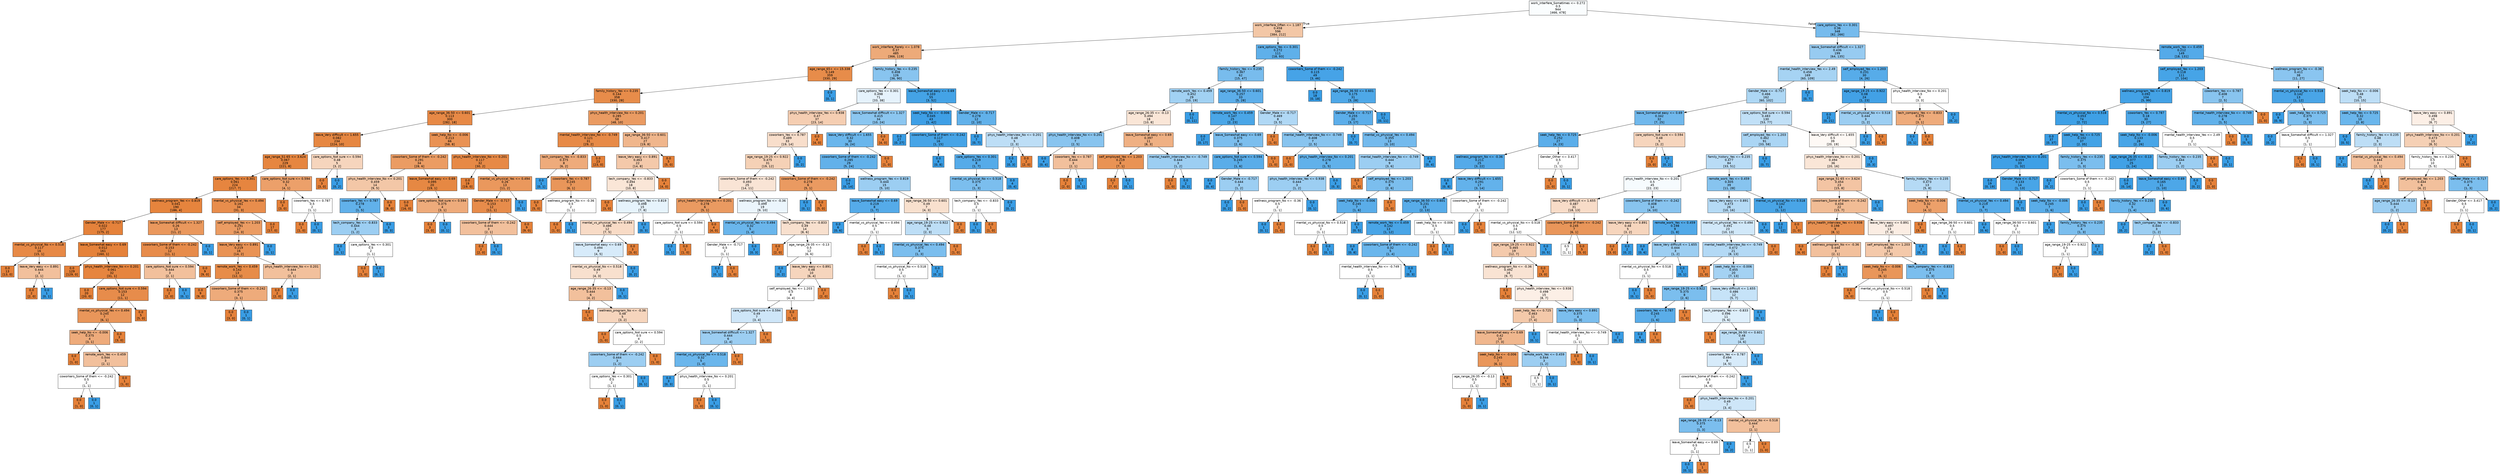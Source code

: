 digraph Tree {
node [shape=box, style="filled", color="black", fontname="helvetica"] ;
edge [fontname="helvetica"] ;
0 [label="work_interfere_Sometimes <= 0.272\n0.5\n944\n[466, 478]", fillcolor="#fafdfe"] ;
1 [label="work_interfere_Often <= 1.187\n0.458\n596\n[384, 212]", fillcolor="#f3c7a6"] ;
0 -> 1 [labeldistance=2.5, labelangle=45, headlabel="True"] ;
2 [label="work_interfere_Rarely <= 1.078\n0.37\n485\n[366, 119]", fillcolor="#edaa79"] ;
1 -> 2 ;
3 [label="age_range_65+ <= 15.338\n0.149\n359\n[330, 29]", fillcolor="#e78c4a"] ;
2 -> 3 ;
4 [label="family_history_Yes <= 0.235\n0.144\n358\n[330, 28]", fillcolor="#e78c4a"] ;
3 -> 4 ;
5 [label="age_range_36-50 <= 0.601\n0.113\n300\n[282, 18]", fillcolor="#e78946"] ;
4 -> 5 ;
6 [label="leave_Very difficult <= 1.655\n0.082\n234\n[224, 10]", fillcolor="#e68742"] ;
5 -> 6 ;
7 [label="age_range_51-65 <= 3.624\n0.067\n229\n[221, 8]", fillcolor="#e68640"] ;
6 -> 7 ;
8 [label="care_options_Yes <= 0.301\n0.061\n224\n[217, 7]", fillcolor="#e6853f"] ;
7 -> 8 ;
9 [label="wellness_program_Yes <= 0.819\n0.041\n190\n[186, 4]", fillcolor="#e6843d"] ;
8 -> 9 ;
10 [label="Gender_Male <= -0.717\n0.022\n177\n[175, 2]", fillcolor="#e5823b"] ;
9 -> 10 ;
11 [label="mental_vs_physical_No <= 0.518\n0.117\n16\n[15, 1]", fillcolor="#e78946"] ;
10 -> 11 ;
12 [label="0.0\n13\n[13, 0]", fillcolor="#e58139"] ;
11 -> 12 ;
13 [label="leave_Very easy <= 0.891\n0.444\n3\n[2, 1]", fillcolor="#f2c09c"] ;
11 -> 13 ;
14 [label="0.0\n2\n[2, 0]", fillcolor="#e58139"] ;
13 -> 14 ;
15 [label="0.0\n1\n[0, 1]", fillcolor="#399de5"] ;
13 -> 15 ;
16 [label="leave_Somewhat easy <= 0.69\n0.012\n161\n[160, 1]", fillcolor="#e5823a"] ;
10 -> 16 ;
17 [label="0.0\n129\n[129, 0]", fillcolor="#e58139"] ;
16 -> 17 ;
18 [label="phys_health_interview_No <= 0.201\n0.061\n32\n[31, 1]", fillcolor="#e6853f"] ;
16 -> 18 ;
19 [label="0.0\n20\n[20, 0]", fillcolor="#e58139"] ;
18 -> 19 ;
20 [label="care_options_Not sure <= 0.594\n0.153\n12\n[11, 1]", fillcolor="#e78c4b"] ;
18 -> 20 ;
21 [label="mental_vs_physical_Yes <= 0.494\n0.245\n7\n[6, 1]", fillcolor="#e9965a"] ;
20 -> 21 ;
22 [label="seek_help_No <= -0.006\n0.375\n4\n[3, 1]", fillcolor="#eeab7b"] ;
21 -> 22 ;
23 [label="0.0\n1\n[1, 0]", fillcolor="#e58139"] ;
22 -> 23 ;
24 [label="remote_work_Yes <= 0.459\n0.444\n3\n[2, 1]", fillcolor="#f2c09c"] ;
22 -> 24 ;
25 [label="coworkers_Some of them <= -0.242\n0.5\n2\n[1, 1]", fillcolor="#ffffff"] ;
24 -> 25 ;
26 [label="0.0\n1\n[1, 0]", fillcolor="#e58139"] ;
25 -> 26 ;
27 [label="0.0\n1\n[0, 1]", fillcolor="#399de5"] ;
25 -> 27 ;
28 [label="0.0\n1\n[1, 0]", fillcolor="#e58139"] ;
24 -> 28 ;
29 [label="0.0\n3\n[3, 0]", fillcolor="#e58139"] ;
21 -> 29 ;
30 [label="0.0\n5\n[5, 0]", fillcolor="#e58139"] ;
20 -> 30 ;
31 [label="leave_Somewhat difficult <= 1.327\n0.26\n13\n[11, 2]", fillcolor="#ea985d"] ;
9 -> 31 ;
32 [label="coworkers_Some of them <= -0.242\n0.153\n12\n[11, 1]", fillcolor="#e78c4b"] ;
31 -> 32 ;
33 [label="care_options_Not sure <= 0.594\n0.444\n3\n[2, 1]", fillcolor="#f2c09c"] ;
32 -> 33 ;
34 [label="0.0\n2\n[2, 0]", fillcolor="#e58139"] ;
33 -> 34 ;
35 [label="0.0\n1\n[0, 1]", fillcolor="#399de5"] ;
33 -> 35 ;
36 [label="0.0\n9\n[9, 0]", fillcolor="#e58139"] ;
32 -> 36 ;
37 [label="0.0\n1\n[0, 1]", fillcolor="#399de5"] ;
31 -> 37 ;
38 [label="mental_vs_physical_Yes <= 0.494\n0.161\n34\n[31, 3]", fillcolor="#e88d4c"] ;
8 -> 38 ;
39 [label="self_employed_Yes <= 1.203\n0.291\n17\n[14, 3]", fillcolor="#eb9c63"] ;
38 -> 39 ;
40 [label="leave_Very easy <= 0.891\n0.219\n16\n[14, 2]", fillcolor="#e99355"] ;
39 -> 40 ;
41 [label="remote_work_Yes <= 0.459\n0.142\n13\n[12, 1]", fillcolor="#e78c49"] ;
40 -> 41 ;
42 [label="0.0\n9\n[9, 0]", fillcolor="#e58139"] ;
41 -> 42 ;
43 [label="coworkers_Some of them <= -0.242\n0.375\n4\n[3, 1]", fillcolor="#eeab7b"] ;
41 -> 43 ;
44 [label="0.0\n3\n[3, 0]", fillcolor="#e58139"] ;
43 -> 44 ;
45 [label="0.0\n1\n[0, 1]", fillcolor="#399de5"] ;
43 -> 45 ;
46 [label="phys_health_interview_No <= 0.201\n0.444\n3\n[2, 1]", fillcolor="#f2c09c"] ;
40 -> 46 ;
47 [label="0.0\n2\n[2, 0]", fillcolor="#e58139"] ;
46 -> 47 ;
48 [label="0.0\n1\n[0, 1]", fillcolor="#399de5"] ;
46 -> 48 ;
49 [label="0.0\n1\n[0, 1]", fillcolor="#399de5"] ;
39 -> 49 ;
50 [label="0.0\n17\n[17, 0]", fillcolor="#e58139"] ;
38 -> 50 ;
51 [label="care_options_Not sure <= 0.594\n0.32\n5\n[4, 1]", fillcolor="#eca06a"] ;
7 -> 51 ;
52 [label="0.0\n3\n[3, 0]", fillcolor="#e58139"] ;
51 -> 52 ;
53 [label="coworkers_Yes <= 0.787\n0.5\n2\n[1, 1]", fillcolor="#ffffff"] ;
51 -> 53 ;
54 [label="0.0\n1\n[1, 0]", fillcolor="#e58139"] ;
53 -> 54 ;
55 [label="0.0\n1\n[0, 1]", fillcolor="#399de5"] ;
53 -> 55 ;
56 [label="care_options_Not sure <= 0.594\n0.48\n5\n[3, 2]", fillcolor="#f6d5bd"] ;
6 -> 56 ;
57 [label="0.0\n3\n[3, 0]", fillcolor="#e58139"] ;
56 -> 57 ;
58 [label="0.0\n2\n[0, 2]", fillcolor="#399de5"] ;
56 -> 58 ;
59 [label="seek_help_No <= -0.006\n0.213\n66\n[58, 8]", fillcolor="#e99254"] ;
5 -> 59 ;
60 [label="coworkers_Some of them <= -0.242\n0.291\n34\n[28, 6]", fillcolor="#eb9c63"] ;
59 -> 60 ;
61 [label="phys_health_interview_No <= 0.201\n0.459\n14\n[9, 5]", fillcolor="#f3c7a7"] ;
60 -> 61 ;
62 [label="coworkers_Yes <= 0.787\n0.278\n6\n[1, 5]", fillcolor="#61b1ea"] ;
61 -> 62 ;
63 [label="tech_company_Yes <= -0.833\n0.444\n3\n[1, 2]", fillcolor="#9ccef2"] ;
62 -> 63 ;
64 [label="0.0\n1\n[0, 1]", fillcolor="#399de5"] ;
63 -> 64 ;
65 [label="care_options_Yes <= 0.301\n0.5\n2\n[1, 1]", fillcolor="#ffffff"] ;
63 -> 65 ;
66 [label="0.0\n1\n[1, 0]", fillcolor="#e58139"] ;
65 -> 66 ;
67 [label="0.0\n1\n[0, 1]", fillcolor="#399de5"] ;
65 -> 67 ;
68 [label="0.0\n3\n[0, 3]", fillcolor="#399de5"] ;
62 -> 68 ;
69 [label="0.0\n8\n[8, 0]", fillcolor="#e58139"] ;
61 -> 69 ;
70 [label="leave_Somewhat easy <= 0.69\n0.095\n20\n[19, 1]", fillcolor="#e68843"] ;
60 -> 70 ;
71 [label="0.0\n16\n[16, 0]", fillcolor="#e58139"] ;
70 -> 71 ;
72 [label="care_options_Not sure <= 0.594\n0.375\n4\n[3, 1]", fillcolor="#eeab7b"] ;
70 -> 72 ;
73 [label="0.0\n3\n[3, 0]", fillcolor="#e58139"] ;
72 -> 73 ;
74 [label="0.0\n1\n[0, 1]", fillcolor="#399de5"] ;
72 -> 74 ;
75 [label="phys_health_interview_No <= 0.201\n0.117\n32\n[30, 2]", fillcolor="#e78946"] ;
59 -> 75 ;
76 [label="0.0\n19\n[19, 0]", fillcolor="#e58139"] ;
75 -> 76 ;
77 [label="mental_vs_physical_Yes <= 0.494\n0.26\n13\n[11, 2]", fillcolor="#ea985d"] ;
75 -> 77 ;
78 [label="Gender_Male <= -0.717\n0.153\n12\n[11, 1]", fillcolor="#e78c4b"] ;
77 -> 78 ;
79 [label="coworkers_Some of them <= -0.242\n0.444\n3\n[2, 1]", fillcolor="#f2c09c"] ;
78 -> 79 ;
80 [label="0.0\n2\n[2, 0]", fillcolor="#e58139"] ;
79 -> 80 ;
81 [label="0.0\n1\n[0, 1]", fillcolor="#399de5"] ;
79 -> 81 ;
82 [label="0.0\n9\n[9, 0]", fillcolor="#e58139"] ;
78 -> 82 ;
83 [label="0.0\n1\n[0, 1]", fillcolor="#399de5"] ;
77 -> 83 ;
84 [label="phys_health_interview_No <= 0.201\n0.285\n58\n[48, 10]", fillcolor="#ea9b62"] ;
4 -> 84 ;
85 [label="mental_health_interview_No <= -0.749\n0.121\n31\n[29, 2]", fillcolor="#e78a47"] ;
84 -> 85 ;
86 [label="tech_company_Yes <= -0.833\n0.375\n8\n[6, 2]", fillcolor="#eeab7b"] ;
85 -> 86 ;
87 [label="0.0\n1\n[0, 1]", fillcolor="#399de5"] ;
86 -> 87 ;
88 [label="coworkers_Yes <= 0.787\n0.245\n7\n[6, 1]", fillcolor="#e9965a"] ;
86 -> 88 ;
89 [label="0.0\n5\n[5, 0]", fillcolor="#e58139"] ;
88 -> 89 ;
90 [label="wellness_program_No <= -0.36\n0.5\n2\n[1, 1]", fillcolor="#ffffff"] ;
88 -> 90 ;
91 [label="0.0\n1\n[1, 0]", fillcolor="#e58139"] ;
90 -> 91 ;
92 [label="0.0\n1\n[0, 1]", fillcolor="#399de5"] ;
90 -> 92 ;
93 [label="0.0\n23\n[23, 0]", fillcolor="#e58139"] ;
85 -> 93 ;
94 [label="age_range_36-50 <= 0.601\n0.417\n27\n[19, 8]", fillcolor="#f0b68c"] ;
84 -> 94 ;
95 [label="leave_Very easy <= 0.891\n0.463\n22\n[14, 8]", fillcolor="#f4c9aa"] ;
94 -> 95 ;
96 [label="tech_company_Yes <= -0.833\n0.494\n18\n[10, 8]", fillcolor="#fae6d7"] ;
95 -> 96 ;
97 [label="0.0\n3\n[3, 0]", fillcolor="#e58139"] ;
96 -> 97 ;
98 [label="wellness_program_Yes <= 0.819\n0.498\n15\n[7, 8]", fillcolor="#e6f3fc"] ;
96 -> 98 ;
99 [label="mental_vs_physical_Yes <= 0.494\n0.486\n12\n[7, 5]", fillcolor="#f8dbc6"] ;
98 -> 99 ;
100 [label="leave_Somewhat easy <= 0.69\n0.494\n9\n[4, 5]", fillcolor="#d7ebfa"] ;
99 -> 100 ;
101 [label="mental_vs_physical_No <= 0.518\n0.49\n7\n[4, 3]", fillcolor="#f8e0ce"] ;
100 -> 101 ;
102 [label="age_range_26-35 <= -0.13\n0.444\n6\n[4, 2]", fillcolor="#f2c09c"] ;
101 -> 102 ;
103 [label="0.0\n1\n[1, 0]", fillcolor="#e58139"] ;
102 -> 103 ;
104 [label="wellness_program_No <= -0.36\n0.48\n5\n[3, 2]", fillcolor="#f6d5bd"] ;
102 -> 104 ;
105 [label="0.0\n1\n[1, 0]", fillcolor="#e58139"] ;
104 -> 105 ;
106 [label="care_options_Not sure <= 0.594\n0.5\n4\n[2, 2]", fillcolor="#ffffff"] ;
104 -> 106 ;
107 [label="coworkers_Some of them <= -0.242\n0.444\n3\n[1, 2]", fillcolor="#9ccef2"] ;
106 -> 107 ;
108 [label="care_options_Yes <= 0.301\n0.5\n2\n[1, 1]", fillcolor="#ffffff"] ;
107 -> 108 ;
109 [label="0.0\n1\n[1, 0]", fillcolor="#e58139"] ;
108 -> 109 ;
110 [label="0.0\n1\n[0, 1]", fillcolor="#399de5"] ;
108 -> 110 ;
111 [label="0.0\n1\n[0, 1]", fillcolor="#399de5"] ;
107 -> 111 ;
112 [label="0.0\n1\n[1, 0]", fillcolor="#e58139"] ;
106 -> 112 ;
113 [label="0.0\n1\n[0, 1]", fillcolor="#399de5"] ;
101 -> 113 ;
114 [label="0.0\n2\n[0, 2]", fillcolor="#399de5"] ;
100 -> 114 ;
115 [label="0.0\n3\n[3, 0]", fillcolor="#e58139"] ;
99 -> 115 ;
116 [label="0.0\n3\n[0, 3]", fillcolor="#399de5"] ;
98 -> 116 ;
117 [label="0.0\n4\n[4, 0]", fillcolor="#e58139"] ;
95 -> 117 ;
118 [label="0.0\n5\n[5, 0]", fillcolor="#e58139"] ;
94 -> 118 ;
119 [label="0.0\n1\n[0, 1]", fillcolor="#399de5"] ;
3 -> 119 ;
120 [label="family_history_Yes <= 0.235\n0.408\n126\n[36, 90]", fillcolor="#88c4ef"] ;
2 -> 120 ;
121 [label="care_options_Yes <= 0.301\n0.498\n71\n[33, 38]", fillcolor="#e5f2fc"] ;
120 -> 121 ;
122 [label="phys_health_interview_Yes <= 0.938\n0.47\n37\n[23, 14]", fillcolor="#f5ceb2"] ;
121 -> 122 ;
123 [label="coworkers_Yes <= 0.787\n0.489\n33\n[19, 14]", fillcolor="#f8decb"] ;
122 -> 123 ;
124 [label="age_range_19-25 <= 0.922\n0.475\n31\n[19, 12]", fillcolor="#f5d1b6"] ;
123 -> 124 ;
125 [label="coworkers_Some of them <= -0.242\n0.493\n25\n[14, 11]", fillcolor="#f9e4d5"] ;
124 -> 125 ;
126 [label="phys_health_interview_No <= 0.201\n0.278\n6\n[5, 1]", fillcolor="#ea9a61"] ;
125 -> 126 ;
127 [label="care_options_Not sure <= 0.594\n0.5\n2\n[1, 1]", fillcolor="#ffffff"] ;
126 -> 127 ;
128 [label="0.0\n1\n[0, 1]", fillcolor="#399de5"] ;
127 -> 128 ;
129 [label="0.0\n1\n[1, 0]", fillcolor="#e58139"] ;
127 -> 129 ;
130 [label="0.0\n4\n[4, 0]", fillcolor="#e58139"] ;
126 -> 130 ;
131 [label="wellness_program_No <= -0.36\n0.499\n19\n[9, 10]", fillcolor="#ebf5fc"] ;
125 -> 131 ;
132 [label="mental_vs_physical_Yes <= 0.494\n0.32\n5\n[1, 4]", fillcolor="#6ab6ec"] ;
131 -> 132 ;
133 [label="Gender_Male <= -0.717\n0.5\n2\n[1, 1]", fillcolor="#ffffff"] ;
132 -> 133 ;
134 [label="0.0\n1\n[0, 1]", fillcolor="#399de5"] ;
133 -> 134 ;
135 [label="0.0\n1\n[1, 0]", fillcolor="#e58139"] ;
133 -> 135 ;
136 [label="0.0\n3\n[0, 3]", fillcolor="#399de5"] ;
132 -> 136 ;
137 [label="tech_company_Yes <= -0.833\n0.49\n14\n[8, 6]", fillcolor="#f8e0ce"] ;
131 -> 137 ;
138 [label="0.0\n2\n[2, 0]", fillcolor="#e58139"] ;
137 -> 138 ;
139 [label="age_range_26-35 <= -0.13\n0.5\n12\n[6, 6]", fillcolor="#ffffff"] ;
137 -> 139 ;
140 [label="0.0\n2\n[0, 2]", fillcolor="#399de5"] ;
139 -> 140 ;
141 [label="leave_Very easy <= 0.891\n0.48\n10\n[6, 4]", fillcolor="#f6d5bd"] ;
139 -> 141 ;
142 [label="self_employed_Yes <= 1.203\n0.5\n8\n[4, 4]", fillcolor="#ffffff"] ;
141 -> 142 ;
143 [label="care_options_Not sure <= 0.594\n0.49\n7\n[3, 4]", fillcolor="#cee6f8"] ;
142 -> 143 ;
144 [label="leave_Somewhat difficult <= 1.327\n0.444\n6\n[2, 4]", fillcolor="#9ccef2"] ;
143 -> 144 ;
145 [label="mental_vs_physical_No <= 0.518\n0.32\n5\n[1, 4]", fillcolor="#6ab6ec"] ;
144 -> 145 ;
146 [label="0.0\n3\n[0, 3]", fillcolor="#399de5"] ;
145 -> 146 ;
147 [label="phys_health_interview_No <= 0.201\n0.5\n2\n[1, 1]", fillcolor="#ffffff"] ;
145 -> 147 ;
148 [label="0.0\n1\n[1, 0]", fillcolor="#e58139"] ;
147 -> 148 ;
149 [label="0.0\n1\n[0, 1]", fillcolor="#399de5"] ;
147 -> 149 ;
150 [label="0.0\n1\n[1, 0]", fillcolor="#e58139"] ;
144 -> 150 ;
151 [label="0.0\n1\n[1, 0]", fillcolor="#e58139"] ;
143 -> 151 ;
152 [label="0.0\n1\n[1, 0]", fillcolor="#e58139"] ;
142 -> 152 ;
153 [label="0.0\n2\n[2, 0]", fillcolor="#e58139"] ;
141 -> 153 ;
154 [label="coworkers_Some of them <= -0.242\n0.278\n6\n[5, 1]", fillcolor="#ea9a61"] ;
124 -> 154 ;
155 [label="0.0\n1\n[0, 1]", fillcolor="#399de5"] ;
154 -> 155 ;
156 [label="0.0\n5\n[5, 0]", fillcolor="#e58139"] ;
154 -> 156 ;
157 [label="0.0\n2\n[0, 2]", fillcolor="#399de5"] ;
123 -> 157 ;
158 [label="0.0\n4\n[4, 0]", fillcolor="#e58139"] ;
122 -> 158 ;
159 [label="leave_Somewhat difficult <= 1.327\n0.415\n34\n[10, 24]", fillcolor="#8bc6f0"] ;
121 -> 159 ;
160 [label="leave_Very difficult <= 1.655\n0.32\n30\n[6, 24]", fillcolor="#6ab6ec"] ;
159 -> 160 ;
161 [label="coworkers_Some of them <= -0.242\n0.285\n29\n[5, 24]", fillcolor="#62b1ea"] ;
160 -> 161 ;
162 [label="0.0\n14\n[0, 14]", fillcolor="#399de5"] ;
161 -> 162 ;
163 [label="wellness_program_Yes <= 0.819\n0.444\n15\n[5, 10]", fillcolor="#9ccef2"] ;
161 -> 163 ;
164 [label="leave_Somewhat easy <= 0.69\n0.219\n8\n[1, 7]", fillcolor="#55abe9"] ;
163 -> 164 ;
165 [label="0.0\n6\n[0, 6]", fillcolor="#399de5"] ;
164 -> 165 ;
166 [label="mental_vs_physical_Yes <= 0.494\n0.5\n2\n[1, 1]", fillcolor="#ffffff"] ;
164 -> 166 ;
167 [label="0.0\n1\n[1, 0]", fillcolor="#e58139"] ;
166 -> 167 ;
168 [label="0.0\n1\n[0, 1]", fillcolor="#399de5"] ;
166 -> 168 ;
169 [label="age_range_36-50 <= 0.601\n0.49\n7\n[4, 3]", fillcolor="#f8e0ce"] ;
163 -> 169 ;
170 [label="age_range_19-25 <= 0.922\n0.48\n5\n[2, 3]", fillcolor="#bddef6"] ;
169 -> 170 ;
171 [label="mental_vs_physical_Yes <= 0.494\n0.375\n4\n[1, 3]", fillcolor="#7bbeee"] ;
170 -> 171 ;
172 [label="mental_vs_physical_No <= 0.518\n0.5\n2\n[1, 1]", fillcolor="#ffffff"] ;
171 -> 172 ;
173 [label="0.0\n1\n[1, 0]", fillcolor="#e58139"] ;
172 -> 173 ;
174 [label="0.0\n1\n[0, 1]", fillcolor="#399de5"] ;
172 -> 174 ;
175 [label="0.0\n2\n[0, 2]", fillcolor="#399de5"] ;
171 -> 175 ;
176 [label="0.0\n1\n[1, 0]", fillcolor="#e58139"] ;
170 -> 176 ;
177 [label="0.0\n2\n[2, 0]", fillcolor="#e58139"] ;
169 -> 177 ;
178 [label="0.0\n1\n[1, 0]", fillcolor="#e58139"] ;
160 -> 178 ;
179 [label="0.0\n4\n[4, 0]", fillcolor="#e58139"] ;
159 -> 179 ;
180 [label="leave_Somewhat easy <= 0.69\n0.103\n55\n[3, 52]", fillcolor="#44a3e6"] ;
120 -> 180 ;
181 [label="seek_help_No <= -0.006\n0.045\n43\n[1, 42]", fillcolor="#3e9fe6"] ;
180 -> 181 ;
182 [label="0.0\n27\n[0, 27]", fillcolor="#399de5"] ;
181 -> 182 ;
183 [label="coworkers_Some of them <= -0.242\n0.117\n16\n[1, 15]", fillcolor="#46a4e7"] ;
181 -> 183 ;
184 [label="0.0\n8\n[0, 8]", fillcolor="#399de5"] ;
183 -> 184 ;
185 [label="care_options_Yes <= 0.301\n0.219\n8\n[1, 7]", fillcolor="#55abe9"] ;
183 -> 185 ;
186 [label="mental_vs_physical_No <= 0.518\n0.375\n4\n[1, 3]", fillcolor="#7bbeee"] ;
185 -> 186 ;
187 [label="tech_company_Yes <= -0.833\n0.5\n2\n[1, 1]", fillcolor="#ffffff"] ;
186 -> 187 ;
188 [label="0.0\n1\n[0, 1]", fillcolor="#399de5"] ;
187 -> 188 ;
189 [label="0.0\n1\n[1, 0]", fillcolor="#e58139"] ;
187 -> 189 ;
190 [label="0.0\n2\n[0, 2]", fillcolor="#399de5"] ;
186 -> 190 ;
191 [label="0.0\n4\n[0, 4]", fillcolor="#399de5"] ;
185 -> 191 ;
192 [label="Gender_Male <= -0.717\n0.278\n12\n[2, 10]", fillcolor="#61b1ea"] ;
180 -> 192 ;
193 [label="0.0\n7\n[0, 7]", fillcolor="#399de5"] ;
192 -> 193 ;
194 [label="phys_health_interview_No <= 0.201\n0.48\n5\n[2, 3]", fillcolor="#bddef6"] ;
192 -> 194 ;
195 [label="0.0\n3\n[0, 3]", fillcolor="#399de5"] ;
194 -> 195 ;
196 [label="0.0\n2\n[2, 0]", fillcolor="#e58139"] ;
194 -> 196 ;
197 [label="care_options_Yes <= 0.301\n0.272\n111\n[18, 93]", fillcolor="#5fb0ea"] ;
1 -> 197 ;
198 [label="family_history_Yes <= 0.235\n0.367\n62\n[15, 47]", fillcolor="#78bced"] ;
197 -> 198 ;
199 [label="remote_work_Yes <= 0.459\n0.452\n29\n[10, 19]", fillcolor="#a1d1f3"] ;
198 -> 199 ;
200 [label="age_range_26-35 <= -0.13\n0.494\n18\n[10, 8]", fillcolor="#fae6d7"] ;
199 -> 200 ;
201 [label="phys_health_interview_No <= 0.201\n0.408\n7\n[2, 5]", fillcolor="#88c4ef"] ;
200 -> 201 ;
202 [label="0.0\n4\n[0, 4]", fillcolor="#399de5"] ;
201 -> 202 ;
203 [label="coworkers_Yes <= 0.787\n0.444\n3\n[2, 1]", fillcolor="#f2c09c"] ;
201 -> 203 ;
204 [label="0.0\n2\n[2, 0]", fillcolor="#e58139"] ;
203 -> 204 ;
205 [label="0.0\n1\n[0, 1]", fillcolor="#399de5"] ;
203 -> 205 ;
206 [label="leave_Somewhat easy <= 0.69\n0.397\n11\n[8, 3]", fillcolor="#efb083"] ;
200 -> 206 ;
207 [label="self_employed_Yes <= 1.203\n0.219\n8\n[7, 1]", fillcolor="#e99355"] ;
206 -> 207 ;
208 [label="0.0\n7\n[7, 0]", fillcolor="#e58139"] ;
207 -> 208 ;
209 [label="0.0\n1\n[0, 1]", fillcolor="#399de5"] ;
207 -> 209 ;
210 [label="mental_health_interview_No <= -0.749\n0.444\n3\n[1, 2]", fillcolor="#9ccef2"] ;
206 -> 210 ;
211 [label="0.0\n1\n[1, 0]", fillcolor="#e58139"] ;
210 -> 211 ;
212 [label="0.0\n2\n[0, 2]", fillcolor="#399de5"] ;
210 -> 212 ;
213 [label="0.0\n11\n[0, 11]", fillcolor="#399de5"] ;
199 -> 213 ;
214 [label="age_range_36-50 <= 0.601\n0.257\n33\n[5, 28]", fillcolor="#5caeea"] ;
198 -> 214 ;
215 [label="remote_work_Yes <= 0.459\n0.147\n25\n[2, 23]", fillcolor="#4aa6e7"] ;
214 -> 215 ;
216 [label="0.0\n17\n[0, 17]", fillcolor="#399de5"] ;
215 -> 216 ;
217 [label="leave_Somewhat easy <= 0.69\n0.375\n8\n[2, 6]", fillcolor="#7bbeee"] ;
215 -> 217 ;
218 [label="care_options_Not sure <= 0.594\n0.245\n7\n[1, 6]", fillcolor="#5aade9"] ;
217 -> 218 ;
219 [label="0.0\n4\n[0, 4]", fillcolor="#399de5"] ;
218 -> 219 ;
220 [label="Gender_Male <= -0.717\n0.444\n3\n[1, 2]", fillcolor="#9ccef2"] ;
218 -> 220 ;
221 [label="0.0\n2\n[0, 2]", fillcolor="#399de5"] ;
220 -> 221 ;
222 [label="0.0\n1\n[1, 0]", fillcolor="#e58139"] ;
220 -> 222 ;
223 [label="0.0\n1\n[1, 0]", fillcolor="#e58139"] ;
217 -> 223 ;
224 [label="Gender_Male <= -0.717\n0.469\n8\n[3, 5]", fillcolor="#b0d8f5"] ;
214 -> 224 ;
225 [label="0.0\n1\n[1, 0]", fillcolor="#e58139"] ;
224 -> 225 ;
226 [label="mental_health_interview_No <= -0.749\n0.408\n7\n[2, 5]", fillcolor="#88c4ef"] ;
224 -> 226 ;
227 [label="0.0\n1\n[1, 0]", fillcolor="#e58139"] ;
226 -> 227 ;
228 [label="phys_health_interview_No <= 0.201\n0.278\n6\n[1, 5]", fillcolor="#61b1ea"] ;
226 -> 228 ;
229 [label="phys_health_interview_Yes <= 0.938\n0.444\n3\n[1, 2]", fillcolor="#9ccef2"] ;
228 -> 229 ;
230 [label="wellness_program_No <= -0.36\n0.5\n2\n[1, 1]", fillcolor="#ffffff"] ;
229 -> 230 ;
231 [label="0.0\n1\n[0, 1]", fillcolor="#399de5"] ;
230 -> 231 ;
232 [label="0.0\n1\n[1, 0]", fillcolor="#e58139"] ;
230 -> 232 ;
233 [label="0.0\n1\n[0, 1]", fillcolor="#399de5"] ;
229 -> 233 ;
234 [label="0.0\n3\n[0, 3]", fillcolor="#399de5"] ;
228 -> 234 ;
235 [label="coworkers_Some of them <= -0.242\n0.115\n49\n[3, 46]", fillcolor="#46a3e7"] ;
197 -> 235 ;
236 [label="0.0\n18\n[0, 18]", fillcolor="#399de5"] ;
235 -> 236 ;
237 [label="age_range_36-50 <= 0.601\n0.175\n31\n[3, 28]", fillcolor="#4ea8e8"] ;
235 -> 237 ;
238 [label="Gender_Male <= -0.717\n0.255\n20\n[3, 17]", fillcolor="#5caeea"] ;
237 -> 238 ;
239 [label="0.0\n7\n[0, 7]", fillcolor="#399de5"] ;
238 -> 239 ;
240 [label="mental_vs_physical_Yes <= 0.494\n0.355\n13\n[3, 10]", fillcolor="#74baed"] ;
238 -> 240 ;
241 [label="mental_health_interview_No <= -0.749\n0.444\n9\n[3, 6]", fillcolor="#9ccef2"] ;
240 -> 241 ;
242 [label="0.0\n1\n[1, 0]", fillcolor="#e58139"] ;
241 -> 242 ;
243 [label="self_employed_Yes <= 1.203\n0.375\n8\n[2, 6]", fillcolor="#7bbeee"] ;
241 -> 243 ;
244 [label="seek_help_No <= -0.006\n0.245\n7\n[1, 6]", fillcolor="#5aade9"] ;
243 -> 244 ;
245 [label="mental_vs_physical_No <= 0.518\n0.5\n2\n[1, 1]", fillcolor="#ffffff"] ;
244 -> 245 ;
246 [label="0.0\n1\n[1, 0]", fillcolor="#e58139"] ;
245 -> 246 ;
247 [label="0.0\n1\n[0, 1]", fillcolor="#399de5"] ;
245 -> 247 ;
248 [label="0.0\n5\n[0, 5]", fillcolor="#399de5"] ;
244 -> 248 ;
249 [label="0.0\n1\n[1, 0]", fillcolor="#e58139"] ;
243 -> 249 ;
250 [label="0.0\n4\n[0, 4]", fillcolor="#399de5"] ;
240 -> 250 ;
251 [label="0.0\n11\n[0, 11]", fillcolor="#399de5"] ;
237 -> 251 ;
252 [label="care_options_Yes <= 0.301\n0.36\n348\n[82, 266]", fillcolor="#76bbed"] ;
0 -> 252 [labeldistance=2.5, labelangle=-45, headlabel="False"] ;
253 [label="leave_Somewhat difficult <= 1.327\n0.436\n199\n[64, 135]", fillcolor="#97cbf1"] ;
252 -> 253 ;
254 [label="mental_health_interview_Yes <= 2.49\n0.458\n169\n[60, 109]", fillcolor="#a6d3f3"] ;
253 -> 254 ;
255 [label="Gender_Male <= -0.717\n0.466\n162\n[60, 102]", fillcolor="#add7f4"] ;
254 -> 255 ;
256 [label="leave_Somewhat easy <= 0.69\n0.342\n32\n[7, 25]", fillcolor="#70b8ec"] ;
255 -> 256 ;
257 [label="seek_help_Yes <= 0.725\n0.252\n27\n[4, 23]", fillcolor="#5baeea"] ;
256 -> 257 ;
258 [label="wellness_program_No <= -0.36\n0.211\n25\n[3, 22]", fillcolor="#54aae9"] ;
257 -> 258 ;
259 [label="0.0\n8\n[0, 8]", fillcolor="#399de5"] ;
258 -> 259 ;
260 [label="leave_Very difficult <= 1.655\n0.291\n17\n[3, 14]", fillcolor="#63b2eb"] ;
258 -> 260 ;
261 [label="age_range_36-50 <= 0.601\n0.231\n15\n[2, 13]", fillcolor="#57ace9"] ;
260 -> 261 ;
262 [label="remote_work_Yes <= 0.459\n0.142\n13\n[1, 12]", fillcolor="#49a5e7"] ;
261 -> 262 ;
263 [label="0.0\n8\n[0, 8]", fillcolor="#399de5"] ;
262 -> 263 ;
264 [label="coworkers_Some of them <= -0.242\n0.32\n5\n[1, 4]", fillcolor="#6ab6ec"] ;
262 -> 264 ;
265 [label="mental_health_interview_No <= -0.749\n0.5\n2\n[1, 1]", fillcolor="#ffffff"] ;
264 -> 265 ;
266 [label="0.0\n1\n[0, 1]", fillcolor="#399de5"] ;
265 -> 266 ;
267 [label="0.0\n1\n[1, 0]", fillcolor="#e58139"] ;
265 -> 267 ;
268 [label="0.0\n3\n[0, 3]", fillcolor="#399de5"] ;
264 -> 268 ;
269 [label="seek_help_No <= -0.006\n0.5\n2\n[1, 1]", fillcolor="#ffffff"] ;
261 -> 269 ;
270 [label="0.0\n1\n[1, 0]", fillcolor="#e58139"] ;
269 -> 270 ;
271 [label="0.0\n1\n[0, 1]", fillcolor="#399de5"] ;
269 -> 271 ;
272 [label="coworkers_Some of them <= -0.242\n0.5\n2\n[1, 1]", fillcolor="#ffffff"] ;
260 -> 272 ;
273 [label="0.0\n1\n[0, 1]", fillcolor="#399de5"] ;
272 -> 273 ;
274 [label="0.0\n1\n[1, 0]", fillcolor="#e58139"] ;
272 -> 274 ;
275 [label="Gender_Other <= 3.417\n0.5\n2\n[1, 1]", fillcolor="#ffffff"] ;
257 -> 275 ;
276 [label="0.0\n1\n[1, 0]", fillcolor="#e58139"] ;
275 -> 276 ;
277 [label="0.0\n1\n[0, 1]", fillcolor="#399de5"] ;
275 -> 277 ;
278 [label="care_options_Not sure <= 0.594\n0.48\n5\n[3, 2]", fillcolor="#f6d5bd"] ;
256 -> 278 ;
279 [label="0.0\n3\n[3, 0]", fillcolor="#e58139"] ;
278 -> 279 ;
280 [label="0.0\n2\n[0, 2]", fillcolor="#399de5"] ;
278 -> 280 ;
281 [label="care_options_Not sure <= 0.594\n0.483\n130\n[53, 77]", fillcolor="#c1e0f7"] ;
255 -> 281 ;
282 [label="self_employed_Yes <= 1.203\n0.462\n91\n[33, 58]", fillcolor="#aad5f4"] ;
281 -> 282 ;
283 [label="family_history_Yes <= 0.235\n0.477\n84\n[33, 51]", fillcolor="#b9dcf6"] ;
282 -> 283 ;
284 [label="phys_health_interview_No <= 0.201\n0.5\n45\n[22, 23]", fillcolor="#f6fbfe"] ;
283 -> 284 ;
285 [label="leave_Very difficult <= 1.655\n0.487\n31\n[18, 13]", fillcolor="#f8dcc8"] ;
284 -> 285 ;
286 [label="mental_vs_physical_No <= 0.518\n0.5\n24\n[12, 12]", fillcolor="#ffffff"] ;
285 -> 286 ;
287 [label="age_range_19-25 <= 0.922\n0.465\n19\n[12, 7]", fillcolor="#f4caac"] ;
286 -> 287 ;
288 [label="wellness_program_No <= -0.36\n0.492\n16\n[9, 7]", fillcolor="#f9e3d3"] ;
287 -> 288 ;
289 [label="0.0\n1\n[1, 0]", fillcolor="#e58139"] ;
288 -> 289 ;
290 [label="phys_health_interview_Yes <= 0.938\n0.498\n15\n[8, 7]", fillcolor="#fcefe6"] ;
288 -> 290 ;
291 [label="seek_help_Yes <= 0.725\n0.463\n11\n[7, 4]", fillcolor="#f4c9aa"] ;
290 -> 291 ;
292 [label="leave_Somewhat easy <= 0.69\n0.42\n10\n[7, 3]", fillcolor="#f0b78e"] ;
291 -> 292 ;
293 [label="seek_help_No <= -0.006\n0.245\n7\n[6, 1]", fillcolor="#e9965a"] ;
292 -> 293 ;
294 [label="age_range_26-35 <= -0.13\n0.5\n2\n[1, 1]", fillcolor="#ffffff"] ;
293 -> 294 ;
295 [label="0.0\n1\n[1, 0]", fillcolor="#e58139"] ;
294 -> 295 ;
296 [label="0.0\n1\n[0, 1]", fillcolor="#399de5"] ;
294 -> 296 ;
297 [label="0.0\n5\n[5, 0]", fillcolor="#e58139"] ;
293 -> 297 ;
298 [label="remote_work_Yes <= 0.459\n0.444\n3\n[1, 2]", fillcolor="#9ccef2"] ;
292 -> 298 ;
299 [label="0.5\n2\n[1, 1]", fillcolor="#ffffff"] ;
298 -> 299 ;
300 [label="0.0\n1\n[0, 1]", fillcolor="#399de5"] ;
298 -> 300 ;
301 [label="0.0\n1\n[0, 1]", fillcolor="#399de5"] ;
291 -> 301 ;
302 [label="leave_Very easy <= 0.891\n0.375\n4\n[1, 3]", fillcolor="#7bbeee"] ;
290 -> 302 ;
303 [label="mental_health_interview_No <= -0.749\n0.5\n2\n[1, 1]", fillcolor="#ffffff"] ;
302 -> 303 ;
304 [label="0.0\n1\n[1, 0]", fillcolor="#e58139"] ;
303 -> 304 ;
305 [label="0.0\n1\n[0, 1]", fillcolor="#399de5"] ;
303 -> 305 ;
306 [label="0.0\n2\n[0, 2]", fillcolor="#399de5"] ;
302 -> 306 ;
307 [label="0.0\n3\n[3, 0]", fillcolor="#e58139"] ;
287 -> 307 ;
308 [label="0.0\n5\n[0, 5]", fillcolor="#399de5"] ;
286 -> 308 ;
309 [label="coworkers_Some of them <= -0.242\n0.245\n7\n[6, 1]", fillcolor="#e9965a"] ;
285 -> 309 ;
310 [label="0.5\n2\n[1, 1]", fillcolor="#ffffff"] ;
309 -> 310 ;
311 [label="0.0\n5\n[5, 0]", fillcolor="#e58139"] ;
309 -> 311 ;
312 [label="coworkers_Some of them <= -0.242\n0.408\n14\n[4, 10]", fillcolor="#88c4ef"] ;
284 -> 312 ;
313 [label="leave_Very easy <= 0.891\n0.48\n5\n[3, 2]", fillcolor="#f6d5bd"] ;
312 -> 313 ;
314 [label="0.0\n3\n[3, 0]", fillcolor="#e58139"] ;
313 -> 314 ;
315 [label="0.0\n2\n[0, 2]", fillcolor="#399de5"] ;
313 -> 315 ;
316 [label="remote_work_Yes <= 0.459\n0.198\n9\n[1, 8]", fillcolor="#52a9e8"] ;
312 -> 316 ;
317 [label="0.0\n6\n[0, 6]", fillcolor="#399de5"] ;
316 -> 317 ;
318 [label="leave_Very difficult <= 1.655\n0.444\n3\n[1, 2]", fillcolor="#9ccef2"] ;
316 -> 318 ;
319 [label="mental_vs_physical_No <= 0.518\n0.5\n2\n[1, 1]", fillcolor="#ffffff"] ;
318 -> 319 ;
320 [label="0.0\n1\n[0, 1]", fillcolor="#399de5"] ;
319 -> 320 ;
321 [label="0.0\n1\n[1, 0]", fillcolor="#e58139"] ;
319 -> 321 ;
322 [label="0.0\n1\n[0, 1]", fillcolor="#399de5"] ;
318 -> 322 ;
323 [label="remote_work_Yes <= 0.459\n0.405\n39\n[11, 28]", fillcolor="#87c4ef"] ;
283 -> 323 ;
324 [label="leave_Very easy <= 0.891\n0.473\n26\n[10, 16]", fillcolor="#b5daf5"] ;
323 -> 324 ;
325 [label="mental_vs_physical_Yes <= 0.494\n0.491\n23\n[10, 13]", fillcolor="#d1e8f9"] ;
324 -> 325 ;
326 [label="mental_health_interview_No <= -0.749\n0.472\n21\n[8, 13]", fillcolor="#b3d9f5"] ;
325 -> 326 ;
327 [label="0.0\n1\n[1, 0]", fillcolor="#e58139"] ;
326 -> 327 ;
328 [label="seek_help_No <= -0.006\n0.455\n20\n[7, 13]", fillcolor="#a4d2f3"] ;
326 -> 328 ;
329 [label="age_range_19-25 <= 0.922\n0.375\n8\n[2, 6]", fillcolor="#7bbeee"] ;
328 -> 329 ;
330 [label="coworkers_Yes <= 0.787\n0.245\n7\n[1, 6]", fillcolor="#5aade9"] ;
329 -> 330 ;
331 [label="0.0\n6\n[0, 6]", fillcolor="#399de5"] ;
330 -> 331 ;
332 [label="0.0\n1\n[1, 0]", fillcolor="#e58139"] ;
330 -> 332 ;
333 [label="0.0\n1\n[1, 0]", fillcolor="#e58139"] ;
329 -> 333 ;
334 [label="leave_Very difficult <= 1.655\n0.486\n12\n[5, 7]", fillcolor="#c6e3f8"] ;
328 -> 334 ;
335 [label="tech_company_Yes <= -0.833\n0.496\n11\n[5, 6]", fillcolor="#deeffb"] ;
334 -> 335 ;
336 [label="0.0\n1\n[1, 0]", fillcolor="#e58139"] ;
335 -> 336 ;
337 [label="age_range_36-50 <= 0.601\n0.48\n10\n[4, 6]", fillcolor="#bddef6"] ;
335 -> 337 ;
338 [label="coworkers_Yes <= 0.787\n0.494\n9\n[4, 5]", fillcolor="#d7ebfa"] ;
337 -> 338 ;
339 [label="coworkers_Some of them <= -0.242\n0.5\n8\n[4, 4]", fillcolor="#ffffff"] ;
338 -> 339 ;
340 [label="0.0\n1\n[1, 0]", fillcolor="#e58139"] ;
339 -> 340 ;
341 [label="phys_health_interview_No <= 0.201\n0.49\n7\n[3, 4]", fillcolor="#cee6f8"] ;
339 -> 341 ;
342 [label="age_range_26-35 <= -0.13\n0.375\n4\n[1, 3]", fillcolor="#7bbeee"] ;
341 -> 342 ;
343 [label="leave_Somewhat easy <= 0.69\n0.5\n2\n[1, 1]", fillcolor="#ffffff"] ;
342 -> 343 ;
344 [label="0.0\n1\n[0, 1]", fillcolor="#399de5"] ;
343 -> 344 ;
345 [label="0.0\n1\n[1, 0]", fillcolor="#e58139"] ;
343 -> 345 ;
346 [label="0.0\n2\n[0, 2]", fillcolor="#399de5"] ;
342 -> 346 ;
347 [label="mental_vs_physical_No <= 0.518\n0.444\n3\n[2, 1]", fillcolor="#f2c09c"] ;
341 -> 347 ;
348 [label="0.5\n2\n[1, 1]", fillcolor="#ffffff"] ;
347 -> 348 ;
349 [label="0.0\n1\n[1, 0]", fillcolor="#e58139"] ;
347 -> 349 ;
350 [label="0.0\n1\n[0, 1]", fillcolor="#399de5"] ;
338 -> 350 ;
351 [label="0.0\n1\n[0, 1]", fillcolor="#399de5"] ;
337 -> 351 ;
352 [label="0.0\n1\n[0, 1]", fillcolor="#399de5"] ;
334 -> 352 ;
353 [label="0.0\n2\n[2, 0]", fillcolor="#e58139"] ;
325 -> 353 ;
354 [label="0.0\n3\n[0, 3]", fillcolor="#399de5"] ;
324 -> 354 ;
355 [label="mental_vs_physical_No <= 0.518\n0.142\n13\n[1, 12]", fillcolor="#49a5e7"] ;
323 -> 355 ;
356 [label="0.0\n12\n[0, 12]", fillcolor="#399de5"] ;
355 -> 356 ;
357 [label="0.0\n1\n[1, 0]", fillcolor="#e58139"] ;
355 -> 357 ;
358 [label="0.0\n7\n[0, 7]", fillcolor="#399de5"] ;
282 -> 358 ;
359 [label="leave_Very difficult <= 1.655\n0.5\n39\n[20, 19]", fillcolor="#fef9f5"] ;
281 -> 359 ;
360 [label="phys_health_interview_No <= 0.201\n0.494\n36\n[20, 16]", fillcolor="#fae6d7"] ;
359 -> 360 ;
361 [label="age_range_51-65 <= 3.624\n0.454\n23\n[15, 8]", fillcolor="#f3c4a3"] ;
360 -> 361 ;
362 [label="coworkers_Some of them <= -0.242\n0.434\n22\n[15, 7]", fillcolor="#f1bc95"] ;
361 -> 362 ;
363 [label="phys_health_interview_Yes <= 0.938\n0.198\n9\n[8, 1]", fillcolor="#e89152"] ;
362 -> 363 ;
364 [label="0.0\n6\n[6, 0]", fillcolor="#e58139"] ;
363 -> 364 ;
365 [label="wellness_program_No <= -0.36\n0.444\n3\n[2, 1]", fillcolor="#f2c09c"] ;
363 -> 365 ;
366 [label="0.0\n2\n[2, 0]", fillcolor="#e58139"] ;
365 -> 366 ;
367 [label="0.0\n1\n[0, 1]", fillcolor="#399de5"] ;
365 -> 367 ;
368 [label="leave_Very easy <= 0.891\n0.497\n13\n[7, 6]", fillcolor="#fbede3"] ;
362 -> 368 ;
369 [label="self_employed_Yes <= 1.203\n0.463\n11\n[7, 4]", fillcolor="#f4c9aa"] ;
368 -> 369 ;
370 [label="seek_help_No <= -0.006\n0.245\n7\n[6, 1]", fillcolor="#e9965a"] ;
369 -> 370 ;
371 [label="0.0\n5\n[5, 0]", fillcolor="#e58139"] ;
370 -> 371 ;
372 [label="mental_vs_physical_No <= 0.518\n0.5\n2\n[1, 1]", fillcolor="#ffffff"] ;
370 -> 372 ;
373 [label="0.0\n1\n[0, 1]", fillcolor="#399de5"] ;
372 -> 373 ;
374 [label="0.0\n1\n[1, 0]", fillcolor="#e58139"] ;
372 -> 374 ;
375 [label="tech_company_Yes <= -0.833\n0.375\n4\n[1, 3]", fillcolor="#7bbeee"] ;
369 -> 375 ;
376 [label="0.0\n1\n[1, 0]", fillcolor="#e58139"] ;
375 -> 376 ;
377 [label="0.0\n3\n[0, 3]", fillcolor="#399de5"] ;
375 -> 377 ;
378 [label="0.0\n2\n[0, 2]", fillcolor="#399de5"] ;
368 -> 378 ;
379 [label="0.0\n1\n[0, 1]", fillcolor="#399de5"] ;
361 -> 379 ;
380 [label="family_history_Yes <= 0.235\n0.473\n13\n[5, 8]", fillcolor="#b5daf5"] ;
360 -> 380 ;
381 [label="seek_help_No <= -0.006\n0.32\n5\n[4, 1]", fillcolor="#eca06a"] ;
380 -> 381 ;
382 [label="0.0\n3\n[3, 0]", fillcolor="#e58139"] ;
381 -> 382 ;
383 [label="age_range_36-50 <= 0.601\n0.5\n2\n[1, 1]", fillcolor="#ffffff"] ;
381 -> 383 ;
384 [label="0.0\n1\n[0, 1]", fillcolor="#399de5"] ;
383 -> 384 ;
385 [label="0.0\n1\n[1, 0]", fillcolor="#e58139"] ;
383 -> 385 ;
386 [label="mental_vs_physical_Yes <= 0.494\n0.219\n8\n[1, 7]", fillcolor="#55abe9"] ;
380 -> 386 ;
387 [label="0.0\n6\n[0, 6]", fillcolor="#399de5"] ;
386 -> 387 ;
388 [label="age_range_36-50 <= 0.601\n0.5\n2\n[1, 1]", fillcolor="#ffffff"] ;
386 -> 388 ;
389 [label="0.0\n1\n[1, 0]", fillcolor="#e58139"] ;
388 -> 389 ;
390 [label="0.0\n1\n[0, 1]", fillcolor="#399de5"] ;
388 -> 390 ;
391 [label="0.0\n3\n[0, 3]", fillcolor="#399de5"] ;
359 -> 391 ;
392 [label="0.0\n7\n[0, 7]", fillcolor="#399de5"] ;
254 -> 392 ;
393 [label="self_employed_Yes <= 1.203\n0.231\n30\n[4, 26]", fillcolor="#57ace9"] ;
253 -> 393 ;
394 [label="age_range_19-25 <= 0.922\n0.08\n24\n[1, 23]", fillcolor="#42a1e6"] ;
393 -> 394 ;
395 [label="0.0\n21\n[0, 21]", fillcolor="#399de5"] ;
394 -> 395 ;
396 [label="mental_vs_physical_No <= 0.518\n0.444\n3\n[1, 2]", fillcolor="#9ccef2"] ;
394 -> 396 ;
397 [label="0.0\n2\n[0, 2]", fillcolor="#399de5"] ;
396 -> 397 ;
398 [label="0.0\n1\n[1, 0]", fillcolor="#e58139"] ;
396 -> 398 ;
399 [label="phys_health_interview_No <= 0.201\n0.5\n6\n[3, 3]", fillcolor="#ffffff"] ;
393 -> 399 ;
400 [label="tech_company_Yes <= -0.833\n0.375\n4\n[3, 1]", fillcolor="#eeab7b"] ;
399 -> 400 ;
401 [label="0.0\n1\n[0, 1]", fillcolor="#399de5"] ;
400 -> 401 ;
402 [label="0.0\n3\n[3, 0]", fillcolor="#e58139"] ;
400 -> 402 ;
403 [label="0.0\n2\n[0, 2]", fillcolor="#399de5"] ;
399 -> 403 ;
404 [label="remote_work_Yes <= 0.459\n0.212\n149\n[18, 131]", fillcolor="#54aae9"] ;
252 -> 404 ;
405 [label="self_employed_Yes <= 1.203\n0.118\n111\n[7, 104]", fillcolor="#46a4e7"] ;
404 -> 405 ;
406 [label="wellness_program_Yes <= 0.819\n0.092\n104\n[5, 99]", fillcolor="#43a2e6"] ;
405 -> 406 ;
407 [label="mental_vs_physical_No <= 0.518\n0.053\n74\n[2, 72]", fillcolor="#3ea0e6"] ;
406 -> 407 ;
408 [label="0.0\n37\n[0, 37]", fillcolor="#399de5"] ;
407 -> 408 ;
409 [label="seek_help_Yes <= 0.725\n0.102\n37\n[2, 35]", fillcolor="#44a3e6"] ;
407 -> 409 ;
410 [label="phys_health_interview_No <= 0.201\n0.059\n33\n[1, 32]", fillcolor="#3fa0e6"] ;
409 -> 410 ;
411 [label="0.0\n19\n[0, 19]", fillcolor="#399de5"] ;
410 -> 411 ;
412 [label="Gender_Male <= -0.717\n0.133\n14\n[1, 13]", fillcolor="#48a5e7"] ;
410 -> 412 ;
413 [label="0.0\n7\n[0, 7]", fillcolor="#399de5"] ;
412 -> 413 ;
414 [label="seek_help_No <= -0.006\n0.245\n7\n[1, 6]", fillcolor="#5aade9"] ;
412 -> 414 ;
415 [label="0.0\n3\n[0, 3]", fillcolor="#399de5"] ;
414 -> 415 ;
416 [label="family_history_Yes <= 0.235\n0.375\n4\n[1, 3]", fillcolor="#7bbeee"] ;
414 -> 416 ;
417 [label="age_range_19-25 <= 0.922\n0.5\n2\n[1, 1]", fillcolor="#ffffff"] ;
416 -> 417 ;
418 [label="0.0\n1\n[1, 0]", fillcolor="#e58139"] ;
417 -> 418 ;
419 [label="0.0\n1\n[0, 1]", fillcolor="#399de5"] ;
417 -> 419 ;
420 [label="0.0\n2\n[0, 2]", fillcolor="#399de5"] ;
416 -> 420 ;
421 [label="family_history_Yes <= 0.235\n0.375\n4\n[1, 3]", fillcolor="#7bbeee"] ;
409 -> 421 ;
422 [label="0.0\n2\n[0, 2]", fillcolor="#399de5"] ;
421 -> 422 ;
423 [label="coworkers_Some of them <= -0.242\n0.5\n2\n[1, 1]", fillcolor="#ffffff"] ;
421 -> 423 ;
424 [label="0.0\n1\n[0, 1]", fillcolor="#399de5"] ;
423 -> 424 ;
425 [label="0.0\n1\n[1, 0]", fillcolor="#e58139"] ;
423 -> 425 ;
426 [label="coworkers_Yes <= 0.787\n0.18\n30\n[3, 27]", fillcolor="#4fa8e8"] ;
406 -> 426 ;
427 [label="seek_help_No <= -0.006\n0.133\n28\n[2, 26]", fillcolor="#48a5e7"] ;
426 -> 427 ;
428 [label="age_range_26-35 <= -0.13\n0.077\n25\n[1, 24]", fillcolor="#41a1e6"] ;
427 -> 428 ;
429 [label="0.0\n14\n[0, 14]", fillcolor="#399de5"] ;
428 -> 429 ;
430 [label="leave_Somewhat easy <= 0.69\n0.165\n11\n[1, 10]", fillcolor="#4da7e8"] ;
428 -> 430 ;
431 [label="family_history_Yes <= 0.235\n0.32\n5\n[1, 4]", fillcolor="#6ab6ec"] ;
430 -> 431 ;
432 [label="0.0\n2\n[0, 2]", fillcolor="#399de5"] ;
431 -> 432 ;
433 [label="tech_company_Yes <= -0.833\n0.444\n3\n[1, 2]", fillcolor="#9ccef2"] ;
431 -> 433 ;
434 [label="0.0\n2\n[0, 2]", fillcolor="#399de5"] ;
433 -> 434 ;
435 [label="0.0\n1\n[1, 0]", fillcolor="#e58139"] ;
433 -> 435 ;
436 [label="0.0\n6\n[0, 6]", fillcolor="#399de5"] ;
430 -> 436 ;
437 [label="family_history_Yes <= 0.235\n0.444\n3\n[1, 2]", fillcolor="#9ccef2"] ;
427 -> 437 ;
438 [label="0.0\n2\n[0, 2]", fillcolor="#399de5"] ;
437 -> 438 ;
439 [label="0.0\n1\n[1, 0]", fillcolor="#e58139"] ;
437 -> 439 ;
440 [label="mental_health_interview_Yes <= 2.49\n0.5\n2\n[1, 1]", fillcolor="#ffffff"] ;
426 -> 440 ;
441 [label="0.0\n1\n[1, 0]", fillcolor="#e58139"] ;
440 -> 441 ;
442 [label="0.0\n1\n[0, 1]", fillcolor="#399de5"] ;
440 -> 442 ;
443 [label="coworkers_Yes <= 0.787\n0.408\n7\n[2, 5]", fillcolor="#88c4ef"] ;
405 -> 443 ;
444 [label="mental_health_interview_No <= -0.749\n0.278\n6\n[1, 5]", fillcolor="#61b1ea"] ;
443 -> 444 ;
445 [label="0.0\n1\n[1, 0]", fillcolor="#e58139"] ;
444 -> 445 ;
446 [label="0.0\n5\n[0, 5]", fillcolor="#399de5"] ;
444 -> 446 ;
447 [label="0.0\n1\n[1, 0]", fillcolor="#e58139"] ;
443 -> 447 ;
448 [label="wellness_program_No <= -0.36\n0.411\n38\n[11, 27]", fillcolor="#8ac5f0"] ;
404 -> 448 ;
449 [label="mental_vs_physical_No <= 0.518\n0.142\n13\n[1, 12]", fillcolor="#49a5e7"] ;
448 -> 449 ;
450 [label="0.0\n9\n[0, 9]", fillcolor="#399de5"] ;
449 -> 450 ;
451 [label="seek_help_Yes <= 0.725\n0.375\n4\n[1, 3]", fillcolor="#7bbeee"] ;
449 -> 451 ;
452 [label="0.0\n2\n[0, 2]", fillcolor="#399de5"] ;
451 -> 452 ;
453 [label="leave_Somewhat difficult <= 1.327\n0.5\n2\n[1, 1]", fillcolor="#ffffff"] ;
451 -> 453 ;
454 [label="0.0\n1\n[1, 0]", fillcolor="#e58139"] ;
453 -> 454 ;
455 [label="0.0\n1\n[0, 1]", fillcolor="#399de5"] ;
453 -> 455 ;
456 [label="seek_help_No <= -0.006\n0.48\n25\n[10, 15]", fillcolor="#bddef6"] ;
448 -> 456 ;
457 [label="seek_help_Yes <= 0.725\n0.32\n10\n[2, 8]", fillcolor="#6ab6ec"] ;
456 -> 457 ;
458 [label="0.0\n5\n[0, 5]", fillcolor="#399de5"] ;
457 -> 458 ;
459 [label="family_history_Yes <= 0.235\n0.48\n5\n[2, 3]", fillcolor="#bddef6"] ;
457 -> 459 ;
460 [label="0.0\n2\n[0, 2]", fillcolor="#399de5"] ;
459 -> 460 ;
461 [label="mental_vs_physical_Yes <= 0.494\n0.444\n3\n[2, 1]", fillcolor="#f2c09c"] ;
459 -> 461 ;
462 [label="0.0\n1\n[0, 1]", fillcolor="#399de5"] ;
461 -> 462 ;
463 [label="0.0\n2\n[2, 0]", fillcolor="#e58139"] ;
461 -> 463 ;
464 [label="leave_Very easy <= 0.891\n0.498\n15\n[8, 7]", fillcolor="#fcefe6"] ;
456 -> 464 ;
465 [label="phys_health_interview_No <= 0.201\n0.473\n13\n[8, 5]", fillcolor="#f5d0b5"] ;
464 -> 465 ;
466 [label="family_history_Yes <= 0.235\n0.5\n10\n[5, 5]", fillcolor="#ffffff"] ;
465 -> 466 ;
467 [label="self_employed_Yes <= 1.203\n0.444\n6\n[4, 2]", fillcolor="#f2c09c"] ;
466 -> 467 ;
468 [label="age_range_26-35 <= -0.13\n0.444\n3\n[1, 2]", fillcolor="#9ccef2"] ;
467 -> 468 ;
469 [label="0.0\n2\n[0, 2]", fillcolor="#399de5"] ;
468 -> 469 ;
470 [label="0.0\n1\n[1, 0]", fillcolor="#e58139"] ;
468 -> 470 ;
471 [label="0.0\n3\n[3, 0]", fillcolor="#e58139"] ;
467 -> 471 ;
472 [label="Gender_Male <= -0.717\n0.375\n4\n[1, 3]", fillcolor="#7bbeee"] ;
466 -> 472 ;
473 [label="Gender_Other <= 3.417\n0.5\n2\n[1, 1]", fillcolor="#ffffff"] ;
472 -> 473 ;
474 [label="0.0\n1\n[1, 0]", fillcolor="#e58139"] ;
473 -> 474 ;
475 [label="0.0\n1\n[0, 1]", fillcolor="#399de5"] ;
473 -> 475 ;
476 [label="0.0\n2\n[0, 2]", fillcolor="#399de5"] ;
472 -> 476 ;
477 [label="0.0\n3\n[3, 0]", fillcolor="#e58139"] ;
465 -> 477 ;
478 [label="0.0\n2\n[0, 2]", fillcolor="#399de5"] ;
464 -> 478 ;
}